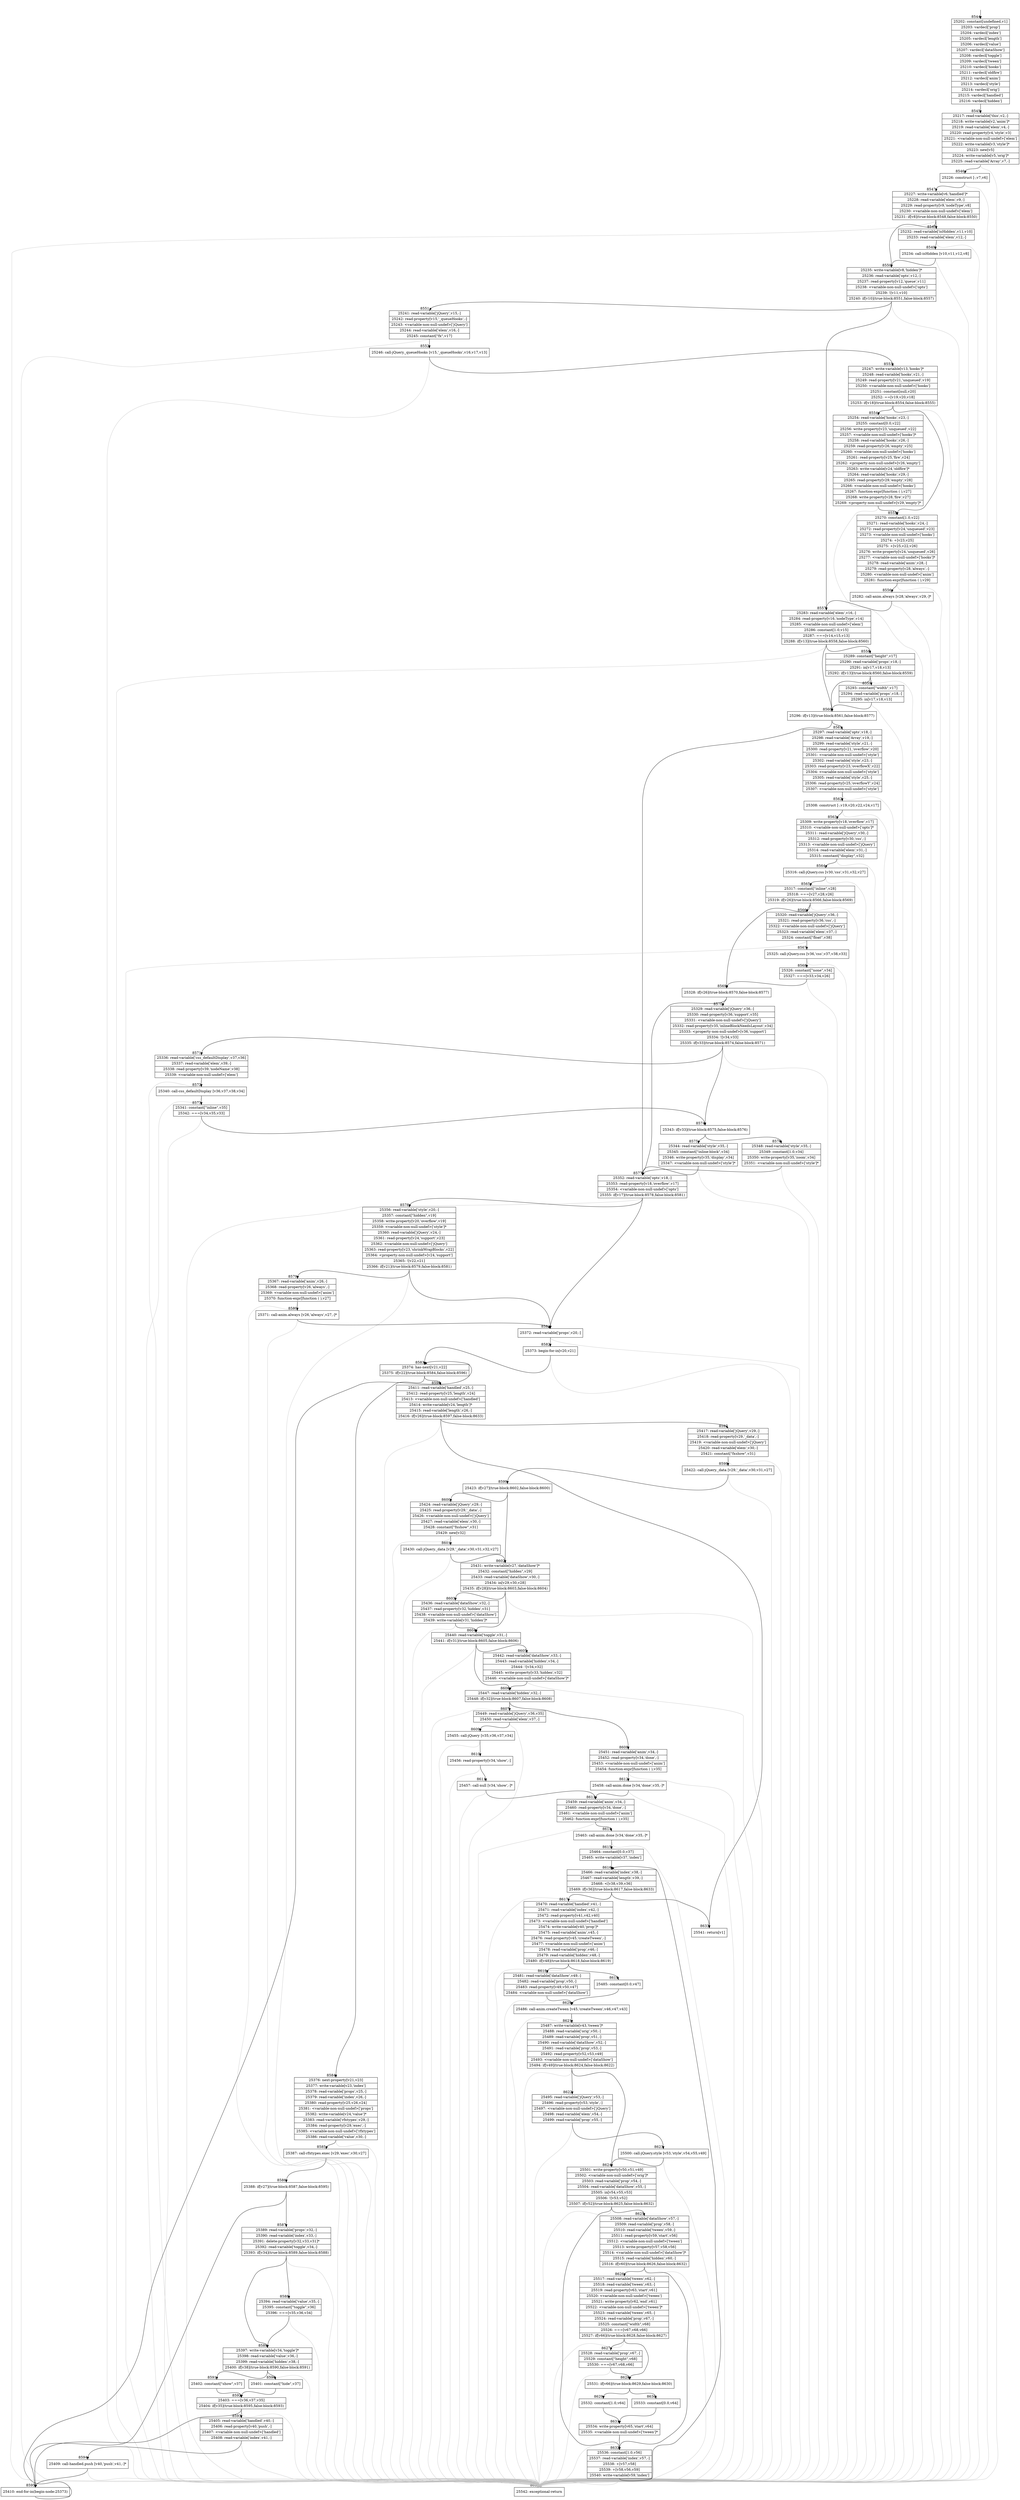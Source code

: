 digraph {
rankdir="TD"
BB_entry526[shape=none,label=""];
BB_entry526 -> BB8544 [tailport=s, headport=n, headlabel="    8544"]
BB8544 [shape=record label="{25202: constant[undefined,v1]|25203: vardecl['prop']|25204: vardecl['index']|25205: vardecl['length']|25206: vardecl['value']|25207: vardecl['dataShow']|25208: vardecl['toggle']|25209: vardecl['tween']|25210: vardecl['hooks']|25211: vardecl['oldfire']|25212: vardecl['anim']|25213: vardecl['style']|25214: vardecl['orig']|25215: vardecl['handled']|25216: vardecl['hidden']}" ] 
BB8544 -> BB8545 [tailport=s, headport=n, headlabel="      8545"]
BB8545 [shape=record label="{25217: read-variable['this',v2,-]|25218: write-variable[v2,'anim']*|25219: read-variable['elem',v4,-]|25220: read-property[v4,'style',v3]|25221: \<variable-non-null-undef\>['elem']|25222: write-variable[v3,'style']*|25223: new[v5]|25224: write-variable[v5,'orig']*|25225: read-variable['Array',v7,-]}" ] 
BB8545 -> BB8546 [tailport=s, headport=n, headlabel="      8546"]
BB8545 -> BB8634 [tailport=s, headport=n, color=gray, headlabel="      8634"]
BB8546 [shape=record label="{25226: construct [-,v7,v6]}" ] 
BB8546 -> BB8547 [tailport=s, headport=n, headlabel="      8547"]
BB8546 -> BB8634 [tailport=s, headport=n, color=gray]
BB8547 [shape=record label="{25227: write-variable[v6,'handled']*|25228: read-variable['elem',v9,-]|25229: read-property[v9,'nodeType',v8]|25230: \<variable-non-null-undef\>['elem']|25231: if[v8](true-block:8548,false-block:8550)}" ] 
BB8547 -> BB8550 [tailport=s, headport=n, headlabel="      8550"]
BB8547 -> BB8548 [tailport=s, headport=n, headlabel="      8548"]
BB8547 -> BB8634 [tailport=s, headport=n, color=gray]
BB8548 [shape=record label="{25232: read-variable['isHidden',v11,v10]|25233: read-variable['elem',v12,-]}" ] 
BB8548 -> BB8549 [tailport=s, headport=n, headlabel="      8549"]
BB8548 -> BB8634 [tailport=s, headport=n, color=gray]
BB8549 [shape=record label="{25234: call-isHidden [v10,v11,v12,v8]}" ] 
BB8549 -> BB8550 [tailport=s, headport=n]
BB8549 -> BB8634 [tailport=s, headport=n, color=gray]
BB8550 [shape=record label="{25235: write-variable[v8,'hidden']*|25236: read-variable['opts',v12,-]|25237: read-property[v12,'queue',v11]|25238: \<variable-non-null-undef\>['opts']|25239: ![v11,v10]|25240: if[v10](true-block:8551,false-block:8557)}" ] 
BB8550 -> BB8551 [tailport=s, headport=n, headlabel="      8551"]
BB8550 -> BB8557 [tailport=s, headport=n, headlabel="      8557"]
BB8550 -> BB8634 [tailport=s, headport=n, color=gray]
BB8551 [shape=record label="{25241: read-variable['jQuery',v15,-]|25242: read-property[v15,'_queueHooks',-]|25243: \<variable-non-null-undef\>['jQuery']|25244: read-variable['elem',v16,-]|25245: constant[\"fx\",v17]}" ] 
BB8551 -> BB8552 [tailport=s, headport=n, headlabel="      8552"]
BB8551 -> BB8634 [tailport=s, headport=n, color=gray]
BB8552 [shape=record label="{25246: call-jQuery._queueHooks [v15,'_queueHooks',v16,v17,v13]}" ] 
BB8552 -> BB8553 [tailport=s, headport=n, headlabel="      8553"]
BB8552 -> BB8634 [tailport=s, headport=n, color=gray]
BB8553 [shape=record label="{25247: write-variable[v13,'hooks']*|25248: read-variable['hooks',v21,-]|25249: read-property[v21,'unqueued',v19]|25250: \<variable-non-null-undef\>['hooks']|25251: constant[null,v20]|25252: ==[v19,v20,v18]|25253: if[v18](true-block:8554,false-block:8555)}" ] 
BB8553 -> BB8554 [tailport=s, headport=n, headlabel="      8554"]
BB8553 -> BB8555 [tailport=s, headport=n, headlabel="      8555"]
BB8553 -> BB8634 [tailport=s, headport=n, color=gray]
BB8554 [shape=record label="{25254: read-variable['hooks',v23,-]|25255: constant[0.0,v22]|25256: write-property[v23,'unqueued',v22]|25257: \<variable-non-null-undef\>['hooks']*|25258: read-variable['hooks',v26,-]|25259: read-property[v26,'empty',v25]|25260: \<variable-non-null-undef\>['hooks']|25261: read-property[v25,'fire',v24]|25262: \<property-non-null-undef\>[v26,'empty']|25263: write-variable[v24,'oldfire']*|25264: read-variable['hooks',v29,-]|25265: read-property[v29,'empty',v28]|25266: \<variable-non-null-undef\>['hooks']|25267: function-expr[function ( ),v27]|25268: write-property[v28,'fire',v27]|25269: \<property-non-null-undef\>[v29,'empty']*}" ] 
BB8554 -> BB8555 [tailport=s, headport=n]
BB8554 -> BB8634 [tailport=s, headport=n, color=gray]
BB8555 [shape=record label="{25270: constant[1.0,v22]|25271: read-variable['hooks',v24,-]|25272: read-property[v24,'unqueued',v23]|25273: \<variable-non-null-undef\>['hooks']|25274: +[v23,v25]|25275: +[v25,v22,v26]|25276: write-property[v24,'unqueued',v26]|25277: \<variable-non-null-undef\>['hooks']*|25278: read-variable['anim',v28,-]|25279: read-property[v28,'always',-]|25280: \<variable-non-null-undef\>['anim']|25281: function-expr[function ( ),v29]}" ] 
BB8555 -> BB8556 [tailport=s, headport=n, headlabel="      8556"]
BB8555 -> BB8634 [tailport=s, headport=n, color=gray]
BB8556 [shape=record label="{25282: call-anim.always [v28,'always',v29,-]*}" ] 
BB8556 -> BB8557 [tailport=s, headport=n]
BB8556 -> BB8634 [tailport=s, headport=n, color=gray]
BB8557 [shape=record label="{25283: read-variable['elem',v16,-]|25284: read-property[v16,'nodeType',v14]|25285: \<variable-non-null-undef\>['elem']|25286: constant[1.0,v15]|25287: ===[v14,v15,v13]|25288: if[v13](true-block:8558,false-block:8560)}" ] 
BB8557 -> BB8560 [tailport=s, headport=n, headlabel="      8560"]
BB8557 -> BB8558 [tailport=s, headport=n, headlabel="      8558"]
BB8557 -> BB8634 [tailport=s, headport=n, color=gray]
BB8558 [shape=record label="{25289: constant[\"height\",v17]|25290: read-variable['props',v18,-]|25291: in[v17,v18,v13]|25292: if[v13](true-block:8560,false-block:8559)}" ] 
BB8558 -> BB8560 [tailport=s, headport=n]
BB8558 -> BB8559 [tailport=s, headport=n, headlabel="      8559"]
BB8558 -> BB8634 [tailport=s, headport=n, color=gray]
BB8559 [shape=record label="{25293: constant[\"width\",v17]|25294: read-variable['props',v18,-]|25295: in[v17,v18,v13]}" ] 
BB8559 -> BB8560 [tailport=s, headport=n]
BB8559 -> BB8634 [tailport=s, headport=n, color=gray]
BB8560 [shape=record label="{25296: if[v13](true-block:8561,false-block:8577)}" ] 
BB8560 -> BB8561 [tailport=s, headport=n, headlabel="      8561"]
BB8560 -> BB8577 [tailport=s, headport=n, headlabel="      8577"]
BB8561 [shape=record label="{25297: read-variable['opts',v18,-]|25298: read-variable['Array',v19,-]|25299: read-variable['style',v21,-]|25300: read-property[v21,'overflow',v20]|25301: \<variable-non-null-undef\>['style']|25302: read-variable['style',v23,-]|25303: read-property[v23,'overflowX',v22]|25304: \<variable-non-null-undef\>['style']|25305: read-variable['style',v25,-]|25306: read-property[v25,'overflowY',v24]|25307: \<variable-non-null-undef\>['style']}" ] 
BB8561 -> BB8562 [tailport=s, headport=n, headlabel="      8562"]
BB8561 -> BB8634 [tailport=s, headport=n, color=gray]
BB8562 [shape=record label="{25308: construct [-,v19,v20,v22,v24,v17]}" ] 
BB8562 -> BB8563 [tailport=s, headport=n, headlabel="      8563"]
BB8562 -> BB8634 [tailport=s, headport=n, color=gray]
BB8563 [shape=record label="{25309: write-property[v18,'overflow',v17]|25310: \<variable-non-null-undef\>['opts']*|25311: read-variable['jQuery',v30,-]|25312: read-property[v30,'css',-]|25313: \<variable-non-null-undef\>['jQuery']|25314: read-variable['elem',v31,-]|25315: constant[\"display\",v32]}" ] 
BB8563 -> BB8564 [tailport=s, headport=n, headlabel="      8564"]
BB8563 -> BB8634 [tailport=s, headport=n, color=gray]
BB8564 [shape=record label="{25316: call-jQuery.css [v30,'css',v31,v32,v27]}" ] 
BB8564 -> BB8565 [tailport=s, headport=n, headlabel="      8565"]
BB8564 -> BB8634 [tailport=s, headport=n, color=gray]
BB8565 [shape=record label="{25317: constant[\"inline\",v28]|25318: ===[v27,v28,v26]|25319: if[v26](true-block:8566,false-block:8569)}" ] 
BB8565 -> BB8569 [tailport=s, headport=n, headlabel="      8569"]
BB8565 -> BB8566 [tailport=s, headport=n, headlabel="      8566"]
BB8565 -> BB8634 [tailport=s, headport=n, color=gray]
BB8566 [shape=record label="{25320: read-variable['jQuery',v36,-]|25321: read-property[v36,'css',-]|25322: \<variable-non-null-undef\>['jQuery']|25323: read-variable['elem',v37,-]|25324: constant[\"float\",v38]}" ] 
BB8566 -> BB8567 [tailport=s, headport=n, headlabel="      8567"]
BB8566 -> BB8634 [tailport=s, headport=n, color=gray]
BB8567 [shape=record label="{25325: call-jQuery.css [v36,'css',v37,v38,v33]}" ] 
BB8567 -> BB8568 [tailport=s, headport=n, headlabel="      8568"]
BB8567 -> BB8634 [tailport=s, headport=n, color=gray]
BB8568 [shape=record label="{25326: constant[\"none\",v34]|25327: ===[v33,v34,v26]}" ] 
BB8568 -> BB8569 [tailport=s, headport=n]
BB8568 -> BB8634 [tailport=s, headport=n, color=gray]
BB8569 [shape=record label="{25328: if[v26](true-block:8570,false-block:8577)}" ] 
BB8569 -> BB8570 [tailport=s, headport=n, headlabel="      8570"]
BB8569 -> BB8577 [tailport=s, headport=n]
BB8570 [shape=record label="{25329: read-variable['jQuery',v36,-]|25330: read-property[v36,'support',v35]|25331: \<variable-non-null-undef\>['jQuery']|25332: read-property[v35,'inlineBlockNeedsLayout',v34]|25333: \<property-non-null-undef\>[v36,'support']|25334: ![v34,v33]|25335: if[v33](true-block:8574,false-block:8571)}" ] 
BB8570 -> BB8574 [tailport=s, headport=n, headlabel="      8574"]
BB8570 -> BB8571 [tailport=s, headport=n, headlabel="      8571"]
BB8570 -> BB8634 [tailport=s, headport=n, color=gray]
BB8571 [shape=record label="{25336: read-variable['css_defaultDisplay',v37,v36]|25337: read-variable['elem',v39,-]|25338: read-property[v39,'nodeName',v38]|25339: \<variable-non-null-undef\>['elem']}" ] 
BB8571 -> BB8572 [tailport=s, headport=n, headlabel="      8572"]
BB8571 -> BB8634 [tailport=s, headport=n, color=gray]
BB8572 [shape=record label="{25340: call-css_defaultDisplay [v36,v37,v38,v34]}" ] 
BB8572 -> BB8573 [tailport=s, headport=n, headlabel="      8573"]
BB8572 -> BB8634 [tailport=s, headport=n, color=gray]
BB8573 [shape=record label="{25341: constant[\"inline\",v35]|25342: ===[v34,v35,v33]}" ] 
BB8573 -> BB8574 [tailport=s, headport=n]
BB8573 -> BB8634 [tailport=s, headport=n, color=gray]
BB8574 [shape=record label="{25343: if[v33](true-block:8575,false-block:8576)}" ] 
BB8574 -> BB8575 [tailport=s, headport=n, headlabel="      8575"]
BB8574 -> BB8576 [tailport=s, headport=n, headlabel="      8576"]
BB8575 [shape=record label="{25344: read-variable['style',v35,-]|25345: constant[\"inline-block\",v34]|25346: write-property[v35,'display',v34]|25347: \<variable-non-null-undef\>['style']*}" ] 
BB8575 -> BB8577 [tailport=s, headport=n]
BB8575 -> BB8634 [tailport=s, headport=n, color=gray]
BB8576 [shape=record label="{25348: read-variable['style',v35,-]|25349: constant[1.0,v34]|25350: write-property[v35,'zoom',v34]|25351: \<variable-non-null-undef\>['style']*}" ] 
BB8576 -> BB8577 [tailport=s, headport=n]
BB8576 -> BB8634 [tailport=s, headport=n, color=gray]
BB8577 [shape=record label="{25352: read-variable['opts',v18,-]|25353: read-property[v18,'overflow',v17]|25354: \<variable-non-null-undef\>['opts']|25355: if[v17](true-block:8578,false-block:8581)}" ] 
BB8577 -> BB8578 [tailport=s, headport=n, headlabel="      8578"]
BB8577 -> BB8581 [tailport=s, headport=n, headlabel="      8581"]
BB8577 -> BB8634 [tailport=s, headport=n, color=gray]
BB8578 [shape=record label="{25356: read-variable['style',v20,-]|25357: constant[\"hidden\",v19]|25358: write-property[v20,'overflow',v19]|25359: \<variable-non-null-undef\>['style']*|25360: read-variable['jQuery',v24,-]|25361: read-property[v24,'support',v23]|25362: \<variable-non-null-undef\>['jQuery']|25363: read-property[v23,'shrinkWrapBlocks',v22]|25364: \<property-non-null-undef\>[v24,'support']|25365: ![v22,v21]|25366: if[v21](true-block:8579,false-block:8581)}" ] 
BB8578 -> BB8579 [tailport=s, headport=n, headlabel="      8579"]
BB8578 -> BB8581 [tailport=s, headport=n]
BB8578 -> BB8634 [tailport=s, headport=n, color=gray]
BB8579 [shape=record label="{25367: read-variable['anim',v26,-]|25368: read-property[v26,'always',-]|25369: \<variable-non-null-undef\>['anim']|25370: function-expr[function ( ),v27]}" ] 
BB8579 -> BB8580 [tailport=s, headport=n, headlabel="      8580"]
BB8579 -> BB8634 [tailport=s, headport=n, color=gray]
BB8580 [shape=record label="{25371: call-anim.always [v26,'always',v27,-]*}" ] 
BB8580 -> BB8581 [tailport=s, headport=n]
BB8580 -> BB8634 [tailport=s, headport=n, color=gray]
BB8581 [shape=record label="{25372: read-variable['props',v20,-]}" ] 
BB8581 -> BB8582 [tailport=s, headport=n, headlabel="      8582"]
BB8581 -> BB8634 [tailport=s, headport=n, color=gray]
BB8582 [shape=record label="{25373: begin-for-in[v20,v21]}" ] 
BB8582 -> BB8583 [tailport=s, headport=n, headlabel="      8583"]
BB8582 -> BB8634 [tailport=s, headport=n, color=gray]
BB8583 [shape=record label="{25374: has-next[v21,v22]|25375: if[v22](true-block:8584,false-block:8596)}" ] 
BB8583 -> BB8584 [tailport=s, headport=n, headlabel="      8584"]
BB8583 -> BB8596 [tailport=s, headport=n, headlabel="      8596"]
BB8584 [shape=record label="{25376: next-property[v21,v23]|25377: write-variable[v23,'index']|25378: read-variable['props',v25,-]|25379: read-variable['index',v26,-]|25380: read-property[v25,v26,v24]|25381: \<variable-non-null-undef\>['props']|25382: write-variable[v24,'value']*|25383: read-variable['rfxtypes',v29,-]|25384: read-property[v29,'exec',-]|25385: \<variable-non-null-undef\>['rfxtypes']|25386: read-variable['value',v30,-]}" ] 
BB8584 -> BB8585 [tailport=s, headport=n, headlabel="      8585"]
BB8584 -> BB8634 [tailport=s, headport=n, color=gray]
BB8585 [shape=record label="{25387: call-rfxtypes.exec [v29,'exec',v30,v27]}" ] 
BB8585 -> BB8586 [tailport=s, headport=n, headlabel="      8586"]
BB8585 -> BB8634 [tailport=s, headport=n, color=gray]
BB8586 [shape=record label="{25388: if[v27](true-block:8587,false-block:8595)}" ] 
BB8586 -> BB8587 [tailport=s, headport=n, headlabel="      8587"]
BB8586 -> BB8595 [tailport=s, headport=n, headlabel="      8595"]
BB8587 [shape=record label="{25389: read-variable['props',v32,-]|25390: read-variable['index',v33,-]|25391: delete-property[v32,v33,v31]*|25392: read-variable['toggle',v34,-]|25393: if[v34](true-block:8589,false-block:8588)}" ] 
BB8587 -> BB8589 [tailport=s, headport=n, headlabel="      8589"]
BB8587 -> BB8588 [tailport=s, headport=n, headlabel="      8588"]
BB8587 -> BB8634 [tailport=s, headport=n, color=gray]
BB8588 [shape=record label="{25394: read-variable['value',v35,-]|25395: constant[\"toggle\",v36]|25396: ===[v35,v36,v34]}" ] 
BB8588 -> BB8589 [tailport=s, headport=n]
BB8588 -> BB8634 [tailport=s, headport=n, color=gray]
BB8589 [shape=record label="{25397: write-variable[v34,'toggle']*|25398: read-variable['value',v36,-]|25399: read-variable['hidden',v38,-]|25400: if[v38](true-block:8590,false-block:8591)}" ] 
BB8589 -> BB8590 [tailport=s, headport=n, headlabel="      8590"]
BB8589 -> BB8591 [tailport=s, headport=n, headlabel="      8591"]
BB8589 -> BB8634 [tailport=s, headport=n, color=gray]
BB8590 [shape=record label="{25401: constant[\"hide\",v37]}" ] 
BB8590 -> BB8592 [tailport=s, headport=n, headlabel="      8592"]
BB8591 [shape=record label="{25402: constant[\"show\",v37]}" ] 
BB8591 -> BB8592 [tailport=s, headport=n]
BB8592 [shape=record label="{25403: ===[v36,v37,v35]|25404: if[v35](true-block:8595,false-block:8593)}" ] 
BB8592 -> BB8595 [tailport=s, headport=n]
BB8592 -> BB8593 [tailport=s, headport=n, headlabel="      8593"]
BB8592 -> BB8634 [tailport=s, headport=n, color=gray]
BB8593 [shape=record label="{25405: read-variable['handled',v40,-]|25406: read-property[v40,'push',-]|25407: \<variable-non-null-undef\>['handled']|25408: read-variable['index',v41,-]}" ] 
BB8593 -> BB8594 [tailport=s, headport=n, headlabel="      8594"]
BB8593 -> BB8634 [tailport=s, headport=n, color=gray]
BB8594 [shape=record label="{25409: call-handled.push [v40,'push',v41,-]*}" ] 
BB8594 -> BB8595 [tailport=s, headport=n]
BB8594 -> BB8634 [tailport=s, headport=n, color=gray]
BB8595 [shape=record label="{25410: end-for-in(begin-node:25373)}" ] 
BB8595 -> BB8583 [tailport=s, headport=n]
BB8596 [shape=record label="{25411: read-variable['handled',v25,-]|25412: read-property[v25,'length',v24]|25413: \<variable-non-null-undef\>['handled']|25414: write-variable[v24,'length']*|25415: read-variable['length',v26,-]|25416: if[v26](true-block:8597,false-block:8633)}" ] 
BB8596 -> BB8597 [tailport=s, headport=n, headlabel="      8597"]
BB8596 -> BB8633 [tailport=s, headport=n, headlabel="      8633"]
BB8596 -> BB8634 [tailport=s, headport=n, color=gray]
BB8597 [shape=record label="{25417: read-variable['jQuery',v29,-]|25418: read-property[v29,'_data',-]|25419: \<variable-non-null-undef\>['jQuery']|25420: read-variable['elem',v30,-]|25421: constant[\"fxshow\",v31]}" ] 
BB8597 -> BB8598 [tailport=s, headport=n, headlabel="      8598"]
BB8597 -> BB8634 [tailport=s, headport=n, color=gray]
BB8598 [shape=record label="{25422: call-jQuery._data [v29,'_data',v30,v31,v27]}" ] 
BB8598 -> BB8599 [tailport=s, headport=n, headlabel="      8599"]
BB8598 -> BB8634 [tailport=s, headport=n, color=gray]
BB8599 [shape=record label="{25423: if[v27](true-block:8602,false-block:8600)}" ] 
BB8599 -> BB8602 [tailport=s, headport=n, headlabel="      8602"]
BB8599 -> BB8600 [tailport=s, headport=n, headlabel="      8600"]
BB8600 [shape=record label="{25424: read-variable['jQuery',v29,-]|25425: read-property[v29,'_data',-]|25426: \<variable-non-null-undef\>['jQuery']|25427: read-variable['elem',v30,-]|25428: constant[\"fxshow\",v31]|25429: new[v32]}" ] 
BB8600 -> BB8601 [tailport=s, headport=n, headlabel="      8601"]
BB8600 -> BB8634 [tailport=s, headport=n, color=gray]
BB8601 [shape=record label="{25430: call-jQuery._data [v29,'_data',v30,v31,v32,v27]}" ] 
BB8601 -> BB8602 [tailport=s, headport=n]
BB8601 -> BB8634 [tailport=s, headport=n, color=gray]
BB8602 [shape=record label="{25431: write-variable[v27,'dataShow']*|25432: constant[\"hidden\",v29]|25433: read-variable['dataShow',v30,-]|25434: in[v29,v30,v28]|25435: if[v28](true-block:8603,false-block:8604)}" ] 
BB8602 -> BB8603 [tailport=s, headport=n, headlabel="      8603"]
BB8602 -> BB8604 [tailport=s, headport=n, headlabel="      8604"]
BB8602 -> BB8634 [tailport=s, headport=n, color=gray]
BB8603 [shape=record label="{25436: read-variable['dataShow',v32,-]|25437: read-property[v32,'hidden',v31]|25438: \<variable-non-null-undef\>['dataShow']|25439: write-variable[v31,'hidden']*}" ] 
BB8603 -> BB8604 [tailport=s, headport=n]
BB8603 -> BB8634 [tailport=s, headport=n, color=gray]
BB8604 [shape=record label="{25440: read-variable['toggle',v31,-]|25441: if[v31](true-block:8605,false-block:8606)}" ] 
BB8604 -> BB8605 [tailport=s, headport=n, headlabel="      8605"]
BB8604 -> BB8606 [tailport=s, headport=n, headlabel="      8606"]
BB8604 -> BB8634 [tailport=s, headport=n, color=gray]
BB8605 [shape=record label="{25442: read-variable['dataShow',v33,-]|25443: read-variable['hidden',v34,-]|25444: ![v34,v32]|25445: write-property[v33,'hidden',v32]|25446: \<variable-non-null-undef\>['dataShow']*}" ] 
BB8605 -> BB8606 [tailport=s, headport=n]
BB8605 -> BB8634 [tailport=s, headport=n, color=gray]
BB8606 [shape=record label="{25447: read-variable['hidden',v32,-]|25448: if[v32](true-block:8607,false-block:8608)}" ] 
BB8606 -> BB8607 [tailport=s, headport=n, headlabel="      8607"]
BB8606 -> BB8608 [tailport=s, headport=n, headlabel="      8608"]
BB8606 -> BB8634 [tailport=s, headport=n, color=gray]
BB8607 [shape=record label="{25449: read-variable['jQuery',v36,v35]|25450: read-variable['elem',v37,-]}" ] 
BB8607 -> BB8609 [tailport=s, headport=n, headlabel="      8609"]
BB8607 -> BB8634 [tailport=s, headport=n, color=gray]
BB8608 [shape=record label="{25451: read-variable['anim',v34,-]|25452: read-property[v34,'done',-]|25453: \<variable-non-null-undef\>['anim']|25454: function-expr[function ( ),v35]}" ] 
BB8608 -> BB8612 [tailport=s, headport=n, headlabel="      8612"]
BB8608 -> BB8634 [tailport=s, headport=n, color=gray]
BB8609 [shape=record label="{25455: call-jQuery [v35,v36,v37,v34]}" ] 
BB8609 -> BB8610 [tailport=s, headport=n, headlabel="      8610"]
BB8609 -> BB8634 [tailport=s, headport=n, color=gray]
BB8610 [shape=record label="{25456: read-property[v34,'show',-]}" ] 
BB8610 -> BB8611 [tailport=s, headport=n, headlabel="      8611"]
BB8610 -> BB8634 [tailport=s, headport=n, color=gray]
BB8611 [shape=record label="{25457: call-null [v34,'show',-]*}" ] 
BB8611 -> BB8613 [tailport=s, headport=n, headlabel="      8613"]
BB8611 -> BB8634 [tailport=s, headport=n, color=gray]
BB8612 [shape=record label="{25458: call-anim.done [v34,'done',v35,-]*}" ] 
BB8612 -> BB8613 [tailport=s, headport=n]
BB8612 -> BB8634 [tailport=s, headport=n, color=gray]
BB8613 [shape=record label="{25459: read-variable['anim',v34,-]|25460: read-property[v34,'done',-]|25461: \<variable-non-null-undef\>['anim']|25462: function-expr[function ( ),v35]}" ] 
BB8613 -> BB8614 [tailport=s, headport=n, headlabel="      8614"]
BB8613 -> BB8634 [tailport=s, headport=n, color=gray]
BB8614 [shape=record label="{25463: call-anim.done [v34,'done',v35,-]*}" ] 
BB8614 -> BB8615 [tailport=s, headport=n, headlabel="      8615"]
BB8614 -> BB8634 [tailport=s, headport=n, color=gray]
BB8615 [shape=record label="{25464: constant[0.0,v37]|25465: write-variable[v37,'index']}" ] 
BB8615 -> BB8616 [tailport=s, headport=n, headlabel="      8616"]
BB8616 [shape=record label="{25466: read-variable['index',v38,-]|25467: read-variable['length',v39,-]|25468: \<[v38,v39,v36]|25469: if[v36](true-block:8617,false-block:8633)}" ] 
BB8616 -> BB8617 [tailport=s, headport=n, headlabel="      8617"]
BB8616 -> BB8633 [tailport=s, headport=n]
BB8616 -> BB8634 [tailport=s, headport=n, color=gray]
BB8617 [shape=record label="{25470: read-variable['handled',v41,-]|25471: read-variable['index',v42,-]|25472: read-property[v41,v42,v40]|25473: \<variable-non-null-undef\>['handled']|25474: write-variable[v40,'prop']*|25475: read-variable['anim',v45,-]|25476: read-property[v45,'createTween',-]|25477: \<variable-non-null-undef\>['anim']|25478: read-variable['prop',v46,-]|25479: read-variable['hidden',v48,-]|25480: if[v48](true-block:8618,false-block:8619)}" ] 
BB8617 -> BB8618 [tailport=s, headport=n, headlabel="      8618"]
BB8617 -> BB8619 [tailport=s, headport=n, headlabel="      8619"]
BB8617 -> BB8634 [tailport=s, headport=n, color=gray]
BB8618 [shape=record label="{25481: read-variable['dataShow',v49,-]|25482: read-variable['prop',v50,-]|25483: read-property[v49,v50,v47]|25484: \<variable-non-null-undef\>['dataShow']}" ] 
BB8618 -> BB8620 [tailport=s, headport=n, headlabel="      8620"]
BB8618 -> BB8634 [tailport=s, headport=n, color=gray]
BB8619 [shape=record label="{25485: constant[0.0,v47]}" ] 
BB8619 -> BB8620 [tailport=s, headport=n]
BB8620 [shape=record label="{25486: call-anim.createTween [v45,'createTween',v46,v47,v43]}" ] 
BB8620 -> BB8621 [tailport=s, headport=n, headlabel="      8621"]
BB8620 -> BB8634 [tailport=s, headport=n, color=gray]
BB8621 [shape=record label="{25487: write-variable[v43,'tween']*|25488: read-variable['orig',v50,-]|25489: read-variable['prop',v51,-]|25490: read-variable['dataShow',v52,-]|25491: read-variable['prop',v53,-]|25492: read-property[v52,v53,v49]|25493: \<variable-non-null-undef\>['dataShow']|25494: if[v49](true-block:8624,false-block:8622)}" ] 
BB8621 -> BB8624 [tailport=s, headport=n, headlabel="      8624"]
BB8621 -> BB8622 [tailport=s, headport=n, headlabel="      8622"]
BB8621 -> BB8634 [tailport=s, headport=n, color=gray]
BB8622 [shape=record label="{25495: read-variable['jQuery',v53,-]|25496: read-property[v53,'style',-]|25497: \<variable-non-null-undef\>['jQuery']|25498: read-variable['elem',v54,-]|25499: read-variable['prop',v55,-]}" ] 
BB8622 -> BB8623 [tailport=s, headport=n, headlabel="      8623"]
BB8622 -> BB8634 [tailport=s, headport=n, color=gray]
BB8623 [shape=record label="{25500: call-jQuery.style [v53,'style',v54,v55,v49]}" ] 
BB8623 -> BB8624 [tailport=s, headport=n]
BB8623 -> BB8634 [tailport=s, headport=n, color=gray]
BB8624 [shape=record label="{25501: write-property[v50,v51,v49]|25502: \<variable-non-null-undef\>['orig']*|25503: read-variable['prop',v54,-]|25504: read-variable['dataShow',v55,-]|25505: in[v54,v55,v53]|25506: ![v53,v52]|25507: if[v52](true-block:8625,false-block:8632)}" ] 
BB8624 -> BB8625 [tailport=s, headport=n, headlabel="      8625"]
BB8624 -> BB8632 [tailport=s, headport=n, headlabel="      8632"]
BB8624 -> BB8634 [tailport=s, headport=n, color=gray]
BB8625 [shape=record label="{25508: read-variable['dataShow',v57,-]|25509: read-variable['prop',v58,-]|25510: read-variable['tween',v59,-]|25511: read-property[v59,'start',v56]|25512: \<variable-non-null-undef\>['tween']|25513: write-property[v57,v58,v56]|25514: \<variable-non-null-undef\>['dataShow']*|25515: read-variable['hidden',v60,-]|25516: if[v60](true-block:8626,false-block:8632)}" ] 
BB8625 -> BB8626 [tailport=s, headport=n, headlabel="      8626"]
BB8625 -> BB8632 [tailport=s, headport=n]
BB8625 -> BB8634 [tailport=s, headport=n, color=gray]
BB8626 [shape=record label="{25517: read-variable['tween',v62,-]|25518: read-variable['tween',v63,-]|25519: read-property[v63,'start',v61]|25520: \<variable-non-null-undef\>['tween']|25521: write-property[v62,'end',v61]|25522: \<variable-non-null-undef\>['tween']*|25523: read-variable['tween',v65,-]|25524: read-variable['prop',v67,-]|25525: constant[\"width\",v68]|25526: ===[v67,v68,v66]|25527: if[v66](true-block:8628,false-block:8627)}" ] 
BB8626 -> BB8628 [tailport=s, headport=n, headlabel="      8628"]
BB8626 -> BB8627 [tailport=s, headport=n, headlabel="      8627"]
BB8626 -> BB8634 [tailport=s, headport=n, color=gray]
BB8627 [shape=record label="{25528: read-variable['prop',v67,-]|25529: constant[\"height\",v68]|25530: ===[v67,v68,v66]}" ] 
BB8627 -> BB8628 [tailport=s, headport=n]
BB8627 -> BB8634 [tailport=s, headport=n, color=gray]
BB8628 [shape=record label="{25531: if[v66](true-block:8629,false-block:8630)}" ] 
BB8628 -> BB8629 [tailport=s, headport=n, headlabel="      8629"]
BB8628 -> BB8630 [tailport=s, headport=n, headlabel="      8630"]
BB8629 [shape=record label="{25532: constant[1.0,v64]}" ] 
BB8629 -> BB8631 [tailport=s, headport=n, headlabel="      8631"]
BB8630 [shape=record label="{25533: constant[0.0,v64]}" ] 
BB8630 -> BB8631 [tailport=s, headport=n]
BB8631 [shape=record label="{25534: write-property[v65,'start',v64]|25535: \<variable-non-null-undef\>['tween']*}" ] 
BB8631 -> BB8632 [tailport=s, headport=n]
BB8631 -> BB8634 [tailport=s, headport=n, color=gray]
BB8632 [shape=record label="{25536: constant[1.0,v56]|25537: read-variable['index',v57,-]|25538: +[v57,v58]|25539: +[v58,v56,v59]|25540: write-variable[v59,'index']}" ] 
BB8632 -> BB8616 [tailport=s, headport=n]
BB8632 -> BB8634 [tailport=s, headport=n, color=gray]
BB8633 [shape=record label="{25541: return[v1]}" ] 
BB8634 [shape=record label="{25542: exceptional-return}" ] 
//#$~ 8988
}

